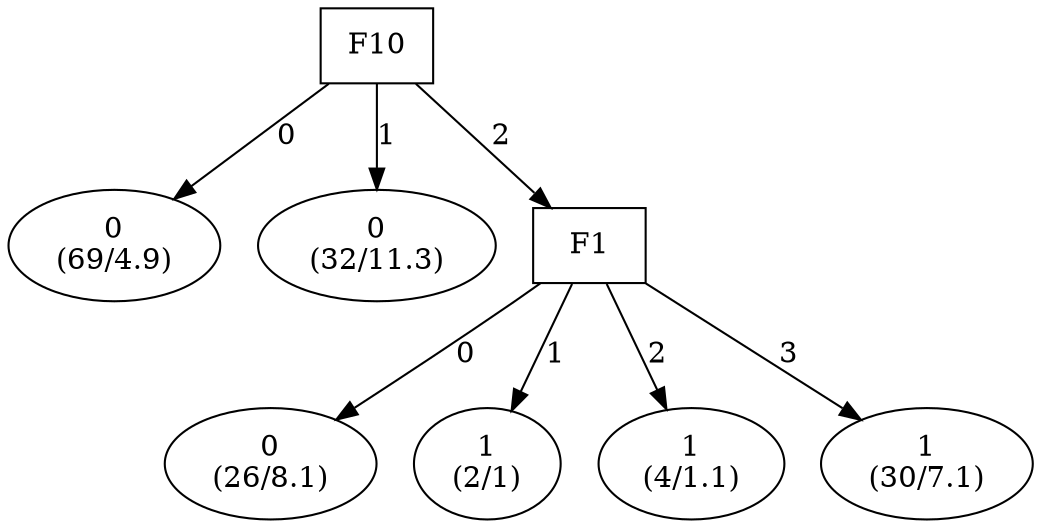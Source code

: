 digraph YaDT {
n0 [ shape=box, label="F10\n"]
n0 -> n1 [label="0"]
n1 [ shape=ellipse, label="0\n(69/4.9)"]
n0 -> n2 [label="1"]
n2 [ shape=ellipse, label="0\n(32/11.3)"]
n0 -> n3 [label="2"]
n3 [ shape=box, label="F1\n"]
n3 -> n4 [label="0"]
n4 [ shape=ellipse, label="0\n(26/8.1)"]
n3 -> n5 [label="1"]
n5 [ shape=ellipse, label="1\n(2/1)"]
n3 -> n6 [label="2"]
n6 [ shape=ellipse, label="1\n(4/1.1)"]
n3 -> n7 [label="3"]
n7 [ shape=ellipse, label="1\n(30/7.1)"]
}
